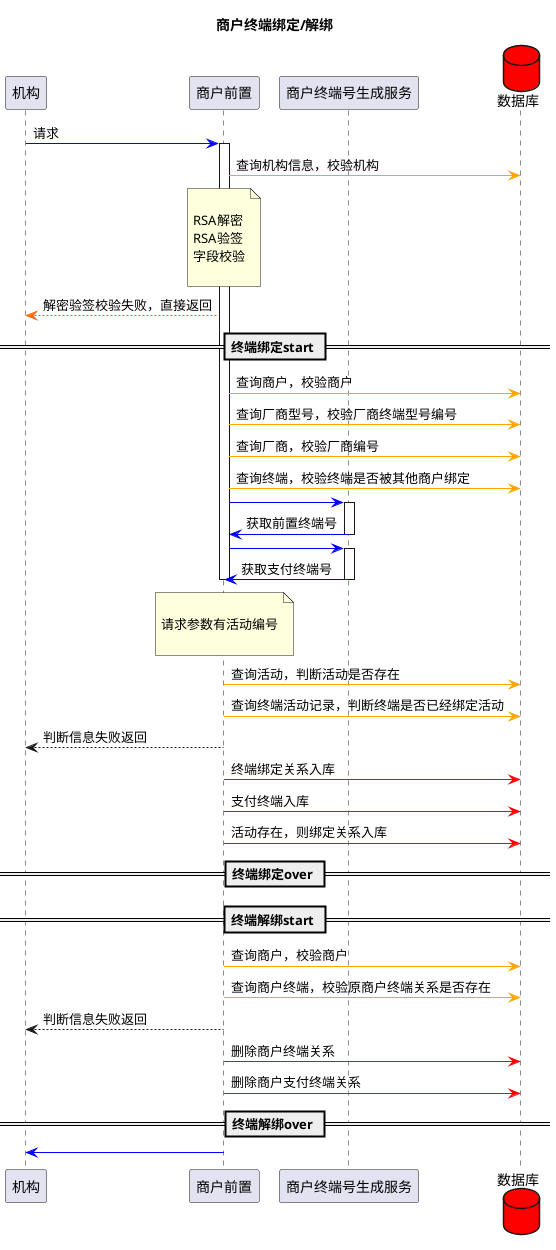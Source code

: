 @startuml

title 商户终端绑定/解绑

database 数据库 as D #red




机构 -[#blue]> 商户前置: 请求

activate 商户前置

商户前置 -[#orange]> D: 查询机构信息，校验机构

note over 商户前置

RSA解密
RSA验签
字段校验

end rnote

商户前置 --[#ff6600]> 机构: 解密验签校验失败，直接返回

== 终端绑定start ==

商户前置 -[#orange]> D: 查询商户，校验商户

商户前置 -[#orange]> D: 查询厂商型号，校验厂商终端型号编号

商户前置 -[#orange]> D: 查询厂商，校验厂商编号

商户前置 -[#orange]> D: 查询终端，校验终端是否被其他商户绑定


商户前置 -[#blue]> 商户终端号生成服务
activate 商户终端号生成服务

商户终端号生成服务 -[#blue]>商户前置: 获取前置终端号

deactivate 商户终端号生成服务

商户前置 -[#blue]> 商户终端号生成服务
activate 商户终端号生成服务

商户终端号生成服务 -[#blue]>商户前置: 获取支付终端号

deactivate 商户终端号生成服务



deactivate 商户前置

note over 商户前置

请求参数有活动编号

end rnote

商户前置 -[#orange]> D: 查询活动，判断活动是否存在
商户前置 -[#orange]> D: 查询终端活动记录，判断终端是否已经绑定活动

商户前置 --> 机构: 判断信息失败返回

商户前置 -[#red]> D: 终端绑定关系入库
商户前置 -[#red]> D: 支付终端入库
商户前置 -[#red]> D: 活动存在，则绑定关系入库


== 终端绑定over ==

== 终端解绑start ==

商户前置 -[#orange]> D: 查询商户，校验商户

商户前置 -[#orange]> D: 查询商户终端，校验原商户终端关系是否存在

商户前置 --> 机构: 判断信息失败返回

商户前置 -[#red]> D: 删除商户终端关系
商户前置 -[#red]> D: 删除商户支付终端关系

== 终端解绑over ==

商户前置 -[#blue]> 机构

database 数据库 as D #red


@enduml
